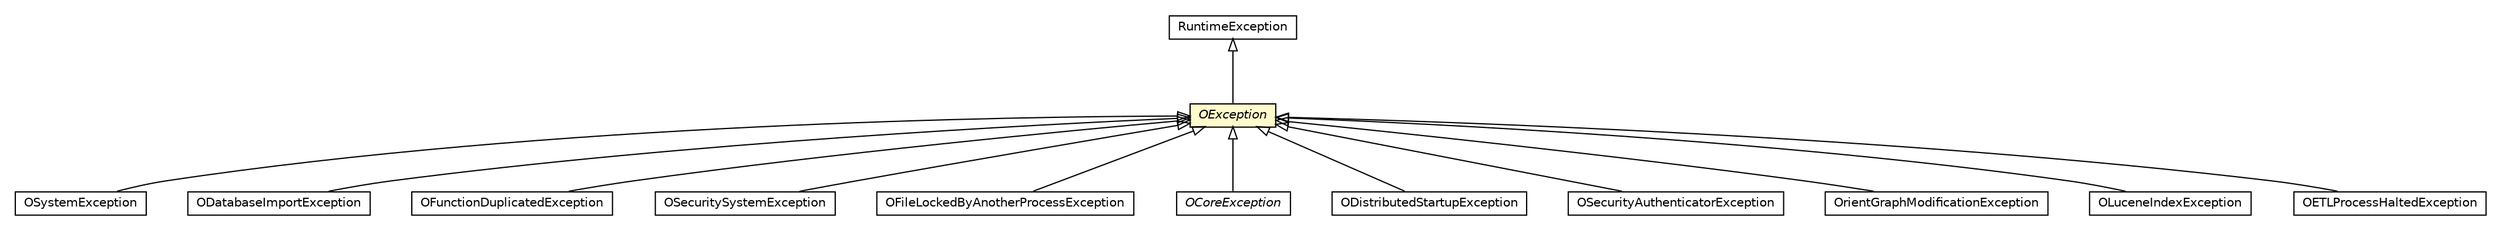 #!/usr/local/bin/dot
#
# Class diagram 
# Generated by UMLGraph version R5_6-24-gf6e263 (http://www.umlgraph.org/)
#

digraph G {
	edge [fontname="Helvetica",fontsize=10,labelfontname="Helvetica",labelfontsize=10];
	node [fontname="Helvetica",fontsize=10,shape=plaintext];
	nodesep=0.25;
	ranksep=0.5;
	// com.orientechnologies.common.exception.OException
	c1715306 [label=<<table title="com.orientechnologies.common.exception.OException" border="0" cellborder="1" cellspacing="0" cellpadding="2" port="p" bgcolor="lemonChiffon" href="./OException.html">
		<tr><td><table border="0" cellspacing="0" cellpadding="1">
<tr><td align="center" balign="center"><font face="Helvetica-Oblique"> OException </font></td></tr>
		</table></td></tr>
		</table>>, URL="./OException.html", fontname="Helvetica", fontcolor="black", fontsize=10.0];
	// com.orientechnologies.common.exception.OSystemException
	c1715307 [label=<<table title="com.orientechnologies.common.exception.OSystemException" border="0" cellborder="1" cellspacing="0" cellpadding="2" port="p" href="./OSystemException.html">
		<tr><td><table border="0" cellspacing="0" cellpadding="1">
<tr><td align="center" balign="center"> OSystemException </td></tr>
		</table></td></tr>
		</table>>, URL="./OSystemException.html", fontname="Helvetica", fontcolor="black", fontsize=10.0];
	// com.orientechnologies.orient.core.db.tool.ODatabaseImportException
	c1715457 [label=<<table title="com.orientechnologies.orient.core.db.tool.ODatabaseImportException" border="0" cellborder="1" cellspacing="0" cellpadding="2" port="p" href="../../orient/core/db/tool/ODatabaseImportException.html">
		<tr><td><table border="0" cellspacing="0" cellpadding="1">
<tr><td align="center" balign="center"> ODatabaseImportException </td></tr>
		</table></td></tr>
		</table>>, URL="../../orient/core/db/tool/ODatabaseImportException.html", fontname="Helvetica", fontcolor="black", fontsize=10.0];
	// com.orientechnologies.orient.core.metadata.function.OFunctionDuplicatedException
	c1715558 [label=<<table title="com.orientechnologies.orient.core.metadata.function.OFunctionDuplicatedException" border="0" cellborder="1" cellspacing="0" cellpadding="2" port="p" href="../../orient/core/metadata/function/OFunctionDuplicatedException.html">
		<tr><td><table border="0" cellspacing="0" cellpadding="1">
<tr><td align="center" balign="center"> OFunctionDuplicatedException </td></tr>
		</table></td></tr>
		</table>>, URL="../../orient/core/metadata/function/OFunctionDuplicatedException.html", fontname="Helvetica", fontcolor="black", fontsize=10.0];
	// com.orientechnologies.orient.core.security.OSecuritySystemException
	c1716336 [label=<<table title="com.orientechnologies.orient.core.security.OSecuritySystemException" border="0" cellborder="1" cellspacing="0" cellpadding="2" port="p" href="../../orient/core/security/OSecuritySystemException.html">
		<tr><td><table border="0" cellspacing="0" cellpadding="1">
<tr><td align="center" balign="center"> OSecuritySystemException </td></tr>
		</table></td></tr>
		</table>>, URL="../../orient/core/security/OSecuritySystemException.html", fontname="Helvetica", fontcolor="black", fontsize=10.0];
	// com.orientechnologies.orient.core.exception.OFileLockedByAnotherProcessException
	c1716387 [label=<<table title="com.orientechnologies.orient.core.exception.OFileLockedByAnotherProcessException" border="0" cellborder="1" cellspacing="0" cellpadding="2" port="p" href="../../orient/core/exception/OFileLockedByAnotherProcessException.html">
		<tr><td><table border="0" cellspacing="0" cellpadding="1">
<tr><td align="center" balign="center"> OFileLockedByAnotherProcessException </td></tr>
		</table></td></tr>
		</table>>, URL="../../orient/core/exception/OFileLockedByAnotherProcessException.html", fontname="Helvetica", fontcolor="black", fontsize=10.0];
	// com.orientechnologies.orient.core.exception.OCoreException
	c1716389 [label=<<table title="com.orientechnologies.orient.core.exception.OCoreException" border="0" cellborder="1" cellspacing="0" cellpadding="2" port="p" href="../../orient/core/exception/OCoreException.html">
		<tr><td><table border="0" cellspacing="0" cellpadding="1">
<tr><td align="center" balign="center"><font face="Helvetica-Oblique"> OCoreException </font></td></tr>
		</table></td></tr>
		</table>>, URL="../../orient/core/exception/OCoreException.html", fontname="Helvetica", fontcolor="black", fontsize=10.0];
	// com.orientechnologies.orient.server.distributed.ODistributedStartupException
	c1716775 [label=<<table title="com.orientechnologies.orient.server.distributed.ODistributedStartupException" border="0" cellborder="1" cellspacing="0" cellpadding="2" port="p" href="../../orient/server/distributed/ODistributedStartupException.html">
		<tr><td><table border="0" cellspacing="0" cellpadding="1">
<tr><td align="center" balign="center"> ODistributedStartupException </td></tr>
		</table></td></tr>
		</table>>, URL="../../orient/server/distributed/ODistributedStartupException.html", fontname="Helvetica", fontcolor="black", fontsize=10.0];
	// com.orientechnologies.orient.server.security.OSecurityAuthenticatorException
	c1716904 [label=<<table title="com.orientechnologies.orient.server.security.OSecurityAuthenticatorException" border="0" cellborder="1" cellspacing="0" cellpadding="2" port="p" href="../../orient/server/security/OSecurityAuthenticatorException.html">
		<tr><td><table border="0" cellspacing="0" cellpadding="1">
<tr><td align="center" balign="center"> OSecurityAuthenticatorException </td></tr>
		</table></td></tr>
		</table>>, URL="../../orient/server/security/OSecurityAuthenticatorException.html", fontname="Helvetica", fontcolor="black", fontsize=10.0];
	// com.tinkerpop.blueprints.impls.orient.OrientGraphModificationException
	c1716922 [label=<<table title="com.tinkerpop.blueprints.impls.orient.OrientGraphModificationException" border="0" cellborder="1" cellspacing="0" cellpadding="2" port="p" href="../../../tinkerpop/blueprints/impls/orient/OrientGraphModificationException.html">
		<tr><td><table border="0" cellspacing="0" cellpadding="1">
<tr><td align="center" balign="center"> OrientGraphModificationException </td></tr>
		</table></td></tr>
		</table>>, URL="../../../tinkerpop/blueprints/impls/orient/OrientGraphModificationException.html", fontname="Helvetica", fontcolor="black", fontsize=10.0];
	// com.orientechnologies.lucene.exception.OLuceneIndexException
	c1717109 [label=<<table title="com.orientechnologies.lucene.exception.OLuceneIndexException" border="0" cellborder="1" cellspacing="0" cellpadding="2" port="p" href="../../lucene/exception/OLuceneIndexException.html">
		<tr><td><table border="0" cellspacing="0" cellpadding="1">
<tr><td align="center" balign="center"> OLuceneIndexException </td></tr>
		</table></td></tr>
		</table>>, URL="../../lucene/exception/OLuceneIndexException.html", fontname="Helvetica", fontcolor="black", fontsize=10.0];
	// com.orientechnologies.orient.etl.OETLProcessHaltedException
	c1717137 [label=<<table title="com.orientechnologies.orient.etl.OETLProcessHaltedException" border="0" cellborder="1" cellspacing="0" cellpadding="2" port="p" href="../../orient/etl/OETLProcessHaltedException.html">
		<tr><td><table border="0" cellspacing="0" cellpadding="1">
<tr><td align="center" balign="center"> OETLProcessHaltedException </td></tr>
		</table></td></tr>
		</table>>, URL="../../orient/etl/OETLProcessHaltedException.html", fontname="Helvetica", fontcolor="black", fontsize=10.0];
	//com.orientechnologies.common.exception.OException extends java.lang.RuntimeException
	c1717203:p -> c1715306:p [dir=back,arrowtail=empty];
	//com.orientechnologies.common.exception.OSystemException extends com.orientechnologies.common.exception.OException
	c1715306:p -> c1715307:p [dir=back,arrowtail=empty];
	//com.orientechnologies.orient.core.db.tool.ODatabaseImportException extends com.orientechnologies.common.exception.OException
	c1715306:p -> c1715457:p [dir=back,arrowtail=empty];
	//com.orientechnologies.orient.core.metadata.function.OFunctionDuplicatedException extends com.orientechnologies.common.exception.OException
	c1715306:p -> c1715558:p [dir=back,arrowtail=empty];
	//com.orientechnologies.orient.core.security.OSecuritySystemException extends com.orientechnologies.common.exception.OException
	c1715306:p -> c1716336:p [dir=back,arrowtail=empty];
	//com.orientechnologies.orient.core.exception.OFileLockedByAnotherProcessException extends com.orientechnologies.common.exception.OException
	c1715306:p -> c1716387:p [dir=back,arrowtail=empty];
	//com.orientechnologies.orient.core.exception.OCoreException extends com.orientechnologies.common.exception.OException
	c1715306:p -> c1716389:p [dir=back,arrowtail=empty];
	//com.orientechnologies.orient.server.distributed.ODistributedStartupException extends com.orientechnologies.common.exception.OException
	c1715306:p -> c1716775:p [dir=back,arrowtail=empty];
	//com.orientechnologies.orient.server.security.OSecurityAuthenticatorException extends com.orientechnologies.common.exception.OException
	c1715306:p -> c1716904:p [dir=back,arrowtail=empty];
	//com.tinkerpop.blueprints.impls.orient.OrientGraphModificationException extends com.orientechnologies.common.exception.OException
	c1715306:p -> c1716922:p [dir=back,arrowtail=empty];
	//com.orientechnologies.lucene.exception.OLuceneIndexException extends com.orientechnologies.common.exception.OException
	c1715306:p -> c1717109:p [dir=back,arrowtail=empty];
	//com.orientechnologies.orient.etl.OETLProcessHaltedException extends com.orientechnologies.common.exception.OException
	c1715306:p -> c1717137:p [dir=back,arrowtail=empty];
	// java.lang.RuntimeException
	c1717203 [label=<<table title="java.lang.RuntimeException" border="0" cellborder="1" cellspacing="0" cellpadding="2" port="p" href="http://java.sun.com/j2se/1.4.2/docs/api/java/lang/RuntimeException.html">
		<tr><td><table border="0" cellspacing="0" cellpadding="1">
<tr><td align="center" balign="center"> RuntimeException </td></tr>
		</table></td></tr>
		</table>>, URL="http://java.sun.com/j2se/1.4.2/docs/api/java/lang/RuntimeException.html", fontname="Helvetica", fontcolor="black", fontsize=10.0];
}

